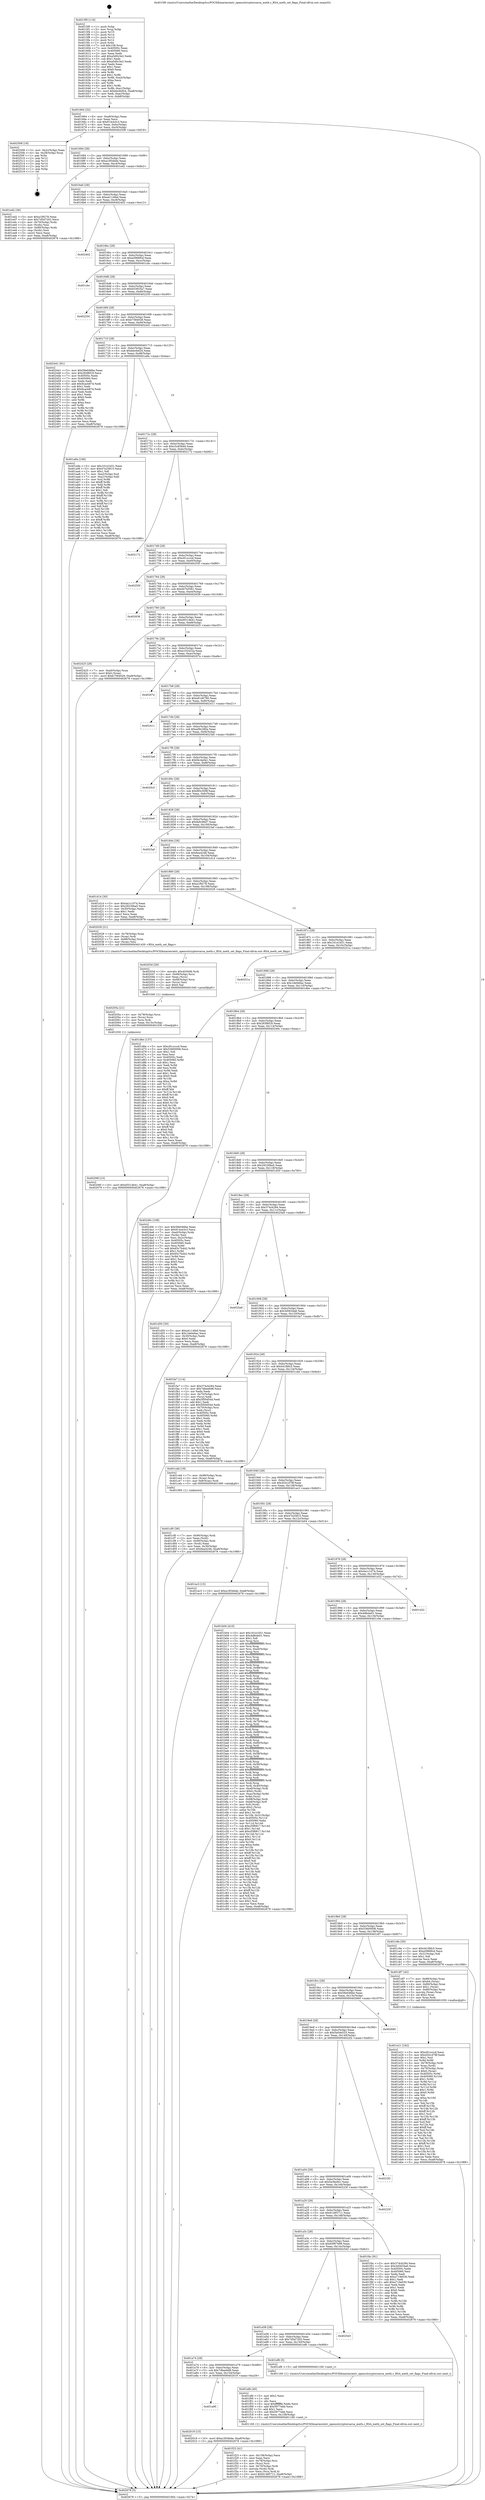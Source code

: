 digraph "0x4015f0" {
  label = "0x4015f0 (/mnt/c/Users/mathe/Desktop/tcc/POCII/binaries/extr_opensslcryptorsarsa_meth.c_RSA_meth_set_flags_Final-ollvm.out::main(0))"
  labelloc = "t"
  node[shape=record]

  Entry [label="",width=0.3,height=0.3,shape=circle,fillcolor=black,style=filled]
  "0x401664" [label="{
     0x401664 [32]\l
     | [instrs]\l
     &nbsp;&nbsp;0x401664 \<+6\>: mov -0xa8(%rbp),%eax\l
     &nbsp;&nbsp;0x40166a \<+2\>: mov %eax,%ecx\l
     &nbsp;&nbsp;0x40166c \<+6\>: sub $0x914cb3c3,%ecx\l
     &nbsp;&nbsp;0x401672 \<+6\>: mov %eax,-0xbc(%rbp)\l
     &nbsp;&nbsp;0x401678 \<+6\>: mov %ecx,-0xc0(%rbp)\l
     &nbsp;&nbsp;0x40167e \<+6\>: je 0000000000402508 \<main+0xf18\>\l
  }"]
  "0x402508" [label="{
     0x402508 [18]\l
     | [instrs]\l
     &nbsp;&nbsp;0x402508 \<+3\>: mov -0x2c(%rbp),%eax\l
     &nbsp;&nbsp;0x40250b \<+4\>: lea -0x28(%rbp),%rsp\l
     &nbsp;&nbsp;0x40250f \<+1\>: pop %rbx\l
     &nbsp;&nbsp;0x402510 \<+2\>: pop %r12\l
     &nbsp;&nbsp;0x402512 \<+2\>: pop %r13\l
     &nbsp;&nbsp;0x402514 \<+2\>: pop %r14\l
     &nbsp;&nbsp;0x402516 \<+2\>: pop %r15\l
     &nbsp;&nbsp;0x402518 \<+1\>: pop %rbp\l
     &nbsp;&nbsp;0x402519 \<+1\>: ret\l
  }"]
  "0x401684" [label="{
     0x401684 [28]\l
     | [instrs]\l
     &nbsp;&nbsp;0x401684 \<+5\>: jmp 0000000000401689 \<main+0x99\>\l
     &nbsp;&nbsp;0x401689 \<+6\>: mov -0xbc(%rbp),%eax\l
     &nbsp;&nbsp;0x40168f \<+5\>: sub $0xa1854bde,%eax\l
     &nbsp;&nbsp;0x401694 \<+6\>: mov %eax,-0xc4(%rbp)\l
     &nbsp;&nbsp;0x40169a \<+6\>: je 0000000000401ed2 \<main+0x8e2\>\l
  }"]
  Exit [label="",width=0.3,height=0.3,shape=circle,fillcolor=black,style=filled,peripheries=2]
  "0x401ed2" [label="{
     0x401ed2 [36]\l
     | [instrs]\l
     &nbsp;&nbsp;0x401ed2 \<+5\>: mov $0xa1f9278,%eax\l
     &nbsp;&nbsp;0x401ed7 \<+5\>: mov $0x7d5d7202,%ecx\l
     &nbsp;&nbsp;0x401edc \<+4\>: mov -0x70(%rbp),%rdx\l
     &nbsp;&nbsp;0x401ee0 \<+2\>: mov (%rdx),%esi\l
     &nbsp;&nbsp;0x401ee2 \<+4\>: mov -0x80(%rbp),%rdx\l
     &nbsp;&nbsp;0x401ee6 \<+2\>: cmp (%rdx),%esi\l
     &nbsp;&nbsp;0x401ee8 \<+3\>: cmovl %ecx,%eax\l
     &nbsp;&nbsp;0x401eeb \<+6\>: mov %eax,-0xa8(%rbp)\l
     &nbsp;&nbsp;0x401ef1 \<+5\>: jmp 0000000000402678 \<main+0x1088\>\l
  }"]
  "0x4016a0" [label="{
     0x4016a0 [28]\l
     | [instrs]\l
     &nbsp;&nbsp;0x4016a0 \<+5\>: jmp 00000000004016a5 \<main+0xb5\>\l
     &nbsp;&nbsp;0x4016a5 \<+6\>: mov -0xbc(%rbp),%eax\l
     &nbsp;&nbsp;0x4016ab \<+5\>: sub $0xa4114fed,%eax\l
     &nbsp;&nbsp;0x4016b0 \<+6\>: mov %eax,-0xc8(%rbp)\l
     &nbsp;&nbsp;0x4016b6 \<+6\>: je 0000000000402402 \<main+0xe12\>\l
  }"]
  "0x40206f" [label="{
     0x40206f [15]\l
     | [instrs]\l
     &nbsp;&nbsp;0x40206f \<+10\>: movl $0xd5514b41,-0xa8(%rbp)\l
     &nbsp;&nbsp;0x402079 \<+5\>: jmp 0000000000402678 \<main+0x1088\>\l
  }"]
  "0x402402" [label="{
     0x402402\l
  }", style=dashed]
  "0x4016bc" [label="{
     0x4016bc [28]\l
     | [instrs]\l
     &nbsp;&nbsp;0x4016bc \<+5\>: jmp 00000000004016c1 \<main+0xd1\>\l
     &nbsp;&nbsp;0x4016c1 \<+6\>: mov -0xbc(%rbp),%eax\l
     &nbsp;&nbsp;0x4016c7 \<+5\>: sub $0xa5966fcd,%eax\l
     &nbsp;&nbsp;0x4016cc \<+6\>: mov %eax,-0xcc(%rbp)\l
     &nbsp;&nbsp;0x4016d2 \<+6\>: je 0000000000401cbc \<main+0x6cc\>\l
  }"]
  "0x40205a" [label="{
     0x40205a [21]\l
     | [instrs]\l
     &nbsp;&nbsp;0x40205a \<+4\>: mov -0x78(%rbp),%rcx\l
     &nbsp;&nbsp;0x40205e \<+3\>: mov (%rcx),%rcx\l
     &nbsp;&nbsp;0x402061 \<+3\>: mov %rcx,%rdi\l
     &nbsp;&nbsp;0x402064 \<+6\>: mov %eax,-0x15c(%rbp)\l
     &nbsp;&nbsp;0x40206a \<+5\>: call 0000000000401030 \<free@plt\>\l
     | [calls]\l
     &nbsp;&nbsp;0x401030 \{1\} (unknown)\l
  }"]
  "0x401cbc" [label="{
     0x401cbc\l
  }", style=dashed]
  "0x4016d8" [label="{
     0x4016d8 [28]\l
     | [instrs]\l
     &nbsp;&nbsp;0x4016d8 \<+5\>: jmp 00000000004016dd \<main+0xed\>\l
     &nbsp;&nbsp;0x4016dd \<+6\>: mov -0xbc(%rbp),%eax\l
     &nbsp;&nbsp;0x4016e3 \<+5\>: sub $0xb53925a7,%eax\l
     &nbsp;&nbsp;0x4016e8 \<+6\>: mov %eax,-0xd0(%rbp)\l
     &nbsp;&nbsp;0x4016ee \<+6\>: je 0000000000402250 \<main+0xc60\>\l
  }"]
  "0x40203d" [label="{
     0x40203d [29]\l
     | [instrs]\l
     &nbsp;&nbsp;0x40203d \<+10\>: movabs $0x4030d6,%rdi\l
     &nbsp;&nbsp;0x402047 \<+4\>: mov -0x68(%rbp),%rcx\l
     &nbsp;&nbsp;0x40204b \<+2\>: mov %eax,(%rcx)\l
     &nbsp;&nbsp;0x40204d \<+4\>: mov -0x68(%rbp),%rcx\l
     &nbsp;&nbsp;0x402051 \<+2\>: mov (%rcx),%esi\l
     &nbsp;&nbsp;0x402053 \<+2\>: mov $0x0,%al\l
     &nbsp;&nbsp;0x402055 \<+5\>: call 0000000000401040 \<printf@plt\>\l
     | [calls]\l
     &nbsp;&nbsp;0x401040 \{1\} (unknown)\l
  }"]
  "0x402250" [label="{
     0x402250\l
  }", style=dashed]
  "0x4016f4" [label="{
     0x4016f4 [28]\l
     | [instrs]\l
     &nbsp;&nbsp;0x4016f4 \<+5\>: jmp 00000000004016f9 \<main+0x109\>\l
     &nbsp;&nbsp;0x4016f9 \<+6\>: mov -0xbc(%rbp),%eax\l
     &nbsp;&nbsp;0x4016ff \<+5\>: sub $0xb7584028,%eax\l
     &nbsp;&nbsp;0x401704 \<+6\>: mov %eax,-0xd4(%rbp)\l
     &nbsp;&nbsp;0x40170a \<+6\>: je 0000000000402441 \<main+0xe51\>\l
  }"]
  "0x401a90" [label="{
     0x401a90\l
  }", style=dashed]
  "0x402441" [label="{
     0x402441 [91]\l
     | [instrs]\l
     &nbsp;&nbsp;0x402441 \<+5\>: mov $0x58e046be,%eax\l
     &nbsp;&nbsp;0x402446 \<+5\>: mov $0x283f6f18,%ecx\l
     &nbsp;&nbsp;0x40244b \<+7\>: mov 0x40505c,%edx\l
     &nbsp;&nbsp;0x402452 \<+7\>: mov 0x405060,%esi\l
     &nbsp;&nbsp;0x402459 \<+2\>: mov %edx,%edi\l
     &nbsp;&nbsp;0x40245b \<+6\>: add $0x9cacb87d,%edi\l
     &nbsp;&nbsp;0x402461 \<+3\>: sub $0x1,%edi\l
     &nbsp;&nbsp;0x402464 \<+6\>: sub $0x9cacb87d,%edi\l
     &nbsp;&nbsp;0x40246a \<+3\>: imul %edi,%edx\l
     &nbsp;&nbsp;0x40246d \<+3\>: and $0x1,%edx\l
     &nbsp;&nbsp;0x402470 \<+3\>: cmp $0x0,%edx\l
     &nbsp;&nbsp;0x402473 \<+4\>: sete %r8b\l
     &nbsp;&nbsp;0x402477 \<+3\>: cmp $0xa,%esi\l
     &nbsp;&nbsp;0x40247a \<+4\>: setl %r9b\l
     &nbsp;&nbsp;0x40247e \<+3\>: mov %r8b,%r10b\l
     &nbsp;&nbsp;0x402481 \<+3\>: and %r9b,%r10b\l
     &nbsp;&nbsp;0x402484 \<+3\>: xor %r9b,%r8b\l
     &nbsp;&nbsp;0x402487 \<+3\>: or %r8b,%r10b\l
     &nbsp;&nbsp;0x40248a \<+4\>: test $0x1,%r10b\l
     &nbsp;&nbsp;0x40248e \<+3\>: cmovne %ecx,%eax\l
     &nbsp;&nbsp;0x402491 \<+6\>: mov %eax,-0xa8(%rbp)\l
     &nbsp;&nbsp;0x402497 \<+5\>: jmp 0000000000402678 \<main+0x1088\>\l
  }"]
  "0x401710" [label="{
     0x401710 [28]\l
     | [instrs]\l
     &nbsp;&nbsp;0x401710 \<+5\>: jmp 0000000000401715 \<main+0x125\>\l
     &nbsp;&nbsp;0x401715 \<+6\>: mov -0xbc(%rbp),%eax\l
     &nbsp;&nbsp;0x40171b \<+5\>: sub $0xbbc6ef24,%eax\l
     &nbsp;&nbsp;0x401720 \<+6\>: mov %eax,-0xd8(%rbp)\l
     &nbsp;&nbsp;0x401726 \<+6\>: je 0000000000401a9a \<main+0x4aa\>\l
  }"]
  "0x402019" [label="{
     0x402019 [15]\l
     | [instrs]\l
     &nbsp;&nbsp;0x402019 \<+10\>: movl $0xa1854bde,-0xa8(%rbp)\l
     &nbsp;&nbsp;0x402023 \<+5\>: jmp 0000000000402678 \<main+0x1088\>\l
  }"]
  "0x401a9a" [label="{
     0x401a9a [106]\l
     | [instrs]\l
     &nbsp;&nbsp;0x401a9a \<+5\>: mov $0x161e1b51,%eax\l
     &nbsp;&nbsp;0x401a9f \<+5\>: mov $0x47e25815,%ecx\l
     &nbsp;&nbsp;0x401aa4 \<+2\>: mov $0x1,%dl\l
     &nbsp;&nbsp;0x401aa6 \<+7\>: mov -0xa2(%rbp),%sil\l
     &nbsp;&nbsp;0x401aad \<+7\>: mov -0xa1(%rbp),%dil\l
     &nbsp;&nbsp;0x401ab4 \<+3\>: mov %sil,%r8b\l
     &nbsp;&nbsp;0x401ab7 \<+4\>: xor $0xff,%r8b\l
     &nbsp;&nbsp;0x401abb \<+3\>: mov %dil,%r9b\l
     &nbsp;&nbsp;0x401abe \<+4\>: xor $0xff,%r9b\l
     &nbsp;&nbsp;0x401ac2 \<+3\>: xor $0x1,%dl\l
     &nbsp;&nbsp;0x401ac5 \<+3\>: mov %r8b,%r10b\l
     &nbsp;&nbsp;0x401ac8 \<+4\>: and $0xff,%r10b\l
     &nbsp;&nbsp;0x401acc \<+3\>: and %dl,%sil\l
     &nbsp;&nbsp;0x401acf \<+3\>: mov %r9b,%r11b\l
     &nbsp;&nbsp;0x401ad2 \<+4\>: and $0xff,%r11b\l
     &nbsp;&nbsp;0x401ad6 \<+3\>: and %dl,%dil\l
     &nbsp;&nbsp;0x401ad9 \<+3\>: or %sil,%r10b\l
     &nbsp;&nbsp;0x401adc \<+3\>: or %dil,%r11b\l
     &nbsp;&nbsp;0x401adf \<+3\>: xor %r11b,%r10b\l
     &nbsp;&nbsp;0x401ae2 \<+3\>: or %r9b,%r8b\l
     &nbsp;&nbsp;0x401ae5 \<+4\>: xor $0xff,%r8b\l
     &nbsp;&nbsp;0x401ae9 \<+3\>: or $0x1,%dl\l
     &nbsp;&nbsp;0x401aec \<+3\>: and %dl,%r8b\l
     &nbsp;&nbsp;0x401aef \<+3\>: or %r8b,%r10b\l
     &nbsp;&nbsp;0x401af2 \<+4\>: test $0x1,%r10b\l
     &nbsp;&nbsp;0x401af6 \<+3\>: cmovne %ecx,%eax\l
     &nbsp;&nbsp;0x401af9 \<+6\>: mov %eax,-0xa8(%rbp)\l
     &nbsp;&nbsp;0x401aff \<+5\>: jmp 0000000000402678 \<main+0x1088\>\l
  }"]
  "0x40172c" [label="{
     0x40172c [28]\l
     | [instrs]\l
     &nbsp;&nbsp;0x40172c \<+5\>: jmp 0000000000401731 \<main+0x141\>\l
     &nbsp;&nbsp;0x401731 \<+6\>: mov -0xbc(%rbp),%eax\l
     &nbsp;&nbsp;0x401737 \<+5\>: sub $0xc5c856d4,%eax\l
     &nbsp;&nbsp;0x40173c \<+6\>: mov %eax,-0xdc(%rbp)\l
     &nbsp;&nbsp;0x401742 \<+6\>: je 0000000000402172 \<main+0xb82\>\l
  }"]
  "0x402678" [label="{
     0x402678 [5]\l
     | [instrs]\l
     &nbsp;&nbsp;0x402678 \<+5\>: jmp 0000000000401664 \<main+0x74\>\l
  }"]
  "0x4015f0" [label="{
     0x4015f0 [116]\l
     | [instrs]\l
     &nbsp;&nbsp;0x4015f0 \<+1\>: push %rbp\l
     &nbsp;&nbsp;0x4015f1 \<+3\>: mov %rsp,%rbp\l
     &nbsp;&nbsp;0x4015f4 \<+2\>: push %r15\l
     &nbsp;&nbsp;0x4015f6 \<+2\>: push %r14\l
     &nbsp;&nbsp;0x4015f8 \<+2\>: push %r13\l
     &nbsp;&nbsp;0x4015fa \<+2\>: push %r12\l
     &nbsp;&nbsp;0x4015fc \<+1\>: push %rbx\l
     &nbsp;&nbsp;0x4015fd \<+7\>: sub $0x158,%rsp\l
     &nbsp;&nbsp;0x401604 \<+7\>: mov 0x40505c,%eax\l
     &nbsp;&nbsp;0x40160b \<+7\>: mov 0x405060,%ecx\l
     &nbsp;&nbsp;0x401612 \<+2\>: mov %eax,%edx\l
     &nbsp;&nbsp;0x401614 \<+6\>: add $0xa5d0c3e2,%edx\l
     &nbsp;&nbsp;0x40161a \<+3\>: sub $0x1,%edx\l
     &nbsp;&nbsp;0x40161d \<+6\>: sub $0xa5d0c3e2,%edx\l
     &nbsp;&nbsp;0x401623 \<+3\>: imul %edx,%eax\l
     &nbsp;&nbsp;0x401626 \<+3\>: and $0x1,%eax\l
     &nbsp;&nbsp;0x401629 \<+3\>: cmp $0x0,%eax\l
     &nbsp;&nbsp;0x40162c \<+4\>: sete %r8b\l
     &nbsp;&nbsp;0x401630 \<+4\>: and $0x1,%r8b\l
     &nbsp;&nbsp;0x401634 \<+7\>: mov %r8b,-0xa2(%rbp)\l
     &nbsp;&nbsp;0x40163b \<+3\>: cmp $0xa,%ecx\l
     &nbsp;&nbsp;0x40163e \<+4\>: setl %r8b\l
     &nbsp;&nbsp;0x401642 \<+4\>: and $0x1,%r8b\l
     &nbsp;&nbsp;0x401646 \<+7\>: mov %r8b,-0xa1(%rbp)\l
     &nbsp;&nbsp;0x40164d \<+10\>: movl $0xbbc6ef24,-0xa8(%rbp)\l
     &nbsp;&nbsp;0x401657 \<+6\>: mov %edi,-0xac(%rbp)\l
     &nbsp;&nbsp;0x40165d \<+7\>: mov %rsi,-0xb8(%rbp)\l
  }"]
  "0x401f23" [label="{
     0x401f23 [41]\l
     | [instrs]\l
     &nbsp;&nbsp;0x401f23 \<+6\>: mov -0x158(%rbp),%ecx\l
     &nbsp;&nbsp;0x401f29 \<+3\>: imul %eax,%ecx\l
     &nbsp;&nbsp;0x401f2c \<+4\>: mov -0x78(%rbp),%rsi\l
     &nbsp;&nbsp;0x401f30 \<+3\>: mov (%rsi),%rsi\l
     &nbsp;&nbsp;0x401f33 \<+4\>: mov -0x70(%rbp),%rdi\l
     &nbsp;&nbsp;0x401f37 \<+3\>: movslq (%rdi),%rdi\l
     &nbsp;&nbsp;0x401f3a \<+3\>: mov %ecx,(%rsi,%rdi,4)\l
     &nbsp;&nbsp;0x401f3d \<+10\>: movl $0x61485711,-0xa8(%rbp)\l
     &nbsp;&nbsp;0x401f47 \<+5\>: jmp 0000000000402678 \<main+0x1088\>\l
  }"]
  "0x402172" [label="{
     0x402172\l
  }", style=dashed]
  "0x401748" [label="{
     0x401748 [28]\l
     | [instrs]\l
     &nbsp;&nbsp;0x401748 \<+5\>: jmp 000000000040174d \<main+0x15d\>\l
     &nbsp;&nbsp;0x40174d \<+6\>: mov -0xbc(%rbp),%eax\l
     &nbsp;&nbsp;0x401753 \<+5\>: sub $0xc81ccccd,%eax\l
     &nbsp;&nbsp;0x401758 \<+6\>: mov %eax,-0xe0(%rbp)\l
     &nbsp;&nbsp;0x40175e \<+6\>: je 000000000040255f \<main+0xf6f\>\l
  }"]
  "0x401efb" [label="{
     0x401efb [40]\l
     | [instrs]\l
     &nbsp;&nbsp;0x401efb \<+5\>: mov $0x2,%ecx\l
     &nbsp;&nbsp;0x401f00 \<+1\>: cltd\l
     &nbsp;&nbsp;0x401f01 \<+2\>: idiv %ecx\l
     &nbsp;&nbsp;0x401f03 \<+6\>: imul $0xfffffffe,%edx,%ecx\l
     &nbsp;&nbsp;0x401f09 \<+6\>: add $0x5977ebb,%ecx\l
     &nbsp;&nbsp;0x401f0f \<+3\>: add $0x1,%ecx\l
     &nbsp;&nbsp;0x401f12 \<+6\>: sub $0x5977ebb,%ecx\l
     &nbsp;&nbsp;0x401f18 \<+6\>: mov %ecx,-0x158(%rbp)\l
     &nbsp;&nbsp;0x401f1e \<+5\>: call 0000000000401160 \<next_i\>\l
     | [calls]\l
     &nbsp;&nbsp;0x401160 \{1\} (/mnt/c/Users/mathe/Desktop/tcc/POCII/binaries/extr_opensslcryptorsarsa_meth.c_RSA_meth_set_flags_Final-ollvm.out::next_i)\l
  }"]
  "0x40255f" [label="{
     0x40255f\l
  }", style=dashed]
  "0x401764" [label="{
     0x401764 [28]\l
     | [instrs]\l
     &nbsp;&nbsp;0x401764 \<+5\>: jmp 0000000000401769 \<main+0x179\>\l
     &nbsp;&nbsp;0x401769 \<+6\>: mov -0xbc(%rbp),%eax\l
     &nbsp;&nbsp;0x40176f \<+5\>: sub $0xd47b5561,%eax\l
     &nbsp;&nbsp;0x401774 \<+6\>: mov %eax,-0xe4(%rbp)\l
     &nbsp;&nbsp;0x40177a \<+6\>: je 0000000000402636 \<main+0x1046\>\l
  }"]
  "0x401a74" [label="{
     0x401a74 [28]\l
     | [instrs]\l
     &nbsp;&nbsp;0x401a74 \<+5\>: jmp 0000000000401a79 \<main+0x489\>\l
     &nbsp;&nbsp;0x401a79 \<+6\>: mov -0xbc(%rbp),%eax\l
     &nbsp;&nbsp;0x401a7f \<+5\>: sub $0x7dbee6d8,%eax\l
     &nbsp;&nbsp;0x401a84 \<+6\>: mov %eax,-0x154(%rbp)\l
     &nbsp;&nbsp;0x401a8a \<+6\>: je 0000000000402019 \<main+0xa29\>\l
  }"]
  "0x402636" [label="{
     0x402636\l
  }", style=dashed]
  "0x401780" [label="{
     0x401780 [28]\l
     | [instrs]\l
     &nbsp;&nbsp;0x401780 \<+5\>: jmp 0000000000401785 \<main+0x195\>\l
     &nbsp;&nbsp;0x401785 \<+6\>: mov -0xbc(%rbp),%eax\l
     &nbsp;&nbsp;0x40178b \<+5\>: sub $0xd5514b41,%eax\l
     &nbsp;&nbsp;0x401790 \<+6\>: mov %eax,-0xe8(%rbp)\l
     &nbsp;&nbsp;0x401796 \<+6\>: je 0000000000402425 \<main+0xe35\>\l
  }"]
  "0x401ef6" [label="{
     0x401ef6 [5]\l
     | [instrs]\l
     &nbsp;&nbsp;0x401ef6 \<+5\>: call 0000000000401160 \<next_i\>\l
     | [calls]\l
     &nbsp;&nbsp;0x401160 \{1\} (/mnt/c/Users/mathe/Desktop/tcc/POCII/binaries/extr_opensslcryptorsarsa_meth.c_RSA_meth_set_flags_Final-ollvm.out::next_i)\l
  }"]
  "0x402425" [label="{
     0x402425 [28]\l
     | [instrs]\l
     &nbsp;&nbsp;0x402425 \<+7\>: mov -0xa0(%rbp),%rax\l
     &nbsp;&nbsp;0x40242c \<+6\>: movl $0x0,(%rax)\l
     &nbsp;&nbsp;0x402432 \<+10\>: movl $0xb7584028,-0xa8(%rbp)\l
     &nbsp;&nbsp;0x40243c \<+5\>: jmp 0000000000402678 \<main+0x1088\>\l
  }"]
  "0x40179c" [label="{
     0x40179c [28]\l
     | [instrs]\l
     &nbsp;&nbsp;0x40179c \<+5\>: jmp 00000000004017a1 \<main+0x1b1\>\l
     &nbsp;&nbsp;0x4017a1 \<+6\>: mov -0xbc(%rbp),%eax\l
     &nbsp;&nbsp;0x4017a7 \<+5\>: sub $0xe102422a,%eax\l
     &nbsp;&nbsp;0x4017ac \<+6\>: mov %eax,-0xec(%rbp)\l
     &nbsp;&nbsp;0x4017b2 \<+6\>: je 000000000040207e \<main+0xa8e\>\l
  }"]
  "0x401a58" [label="{
     0x401a58 [28]\l
     | [instrs]\l
     &nbsp;&nbsp;0x401a58 \<+5\>: jmp 0000000000401a5d \<main+0x46d\>\l
     &nbsp;&nbsp;0x401a5d \<+6\>: mov -0xbc(%rbp),%eax\l
     &nbsp;&nbsp;0x401a63 \<+5\>: sub $0x7d5d7202,%eax\l
     &nbsp;&nbsp;0x401a68 \<+6\>: mov %eax,-0x150(%rbp)\l
     &nbsp;&nbsp;0x401a6e \<+6\>: je 0000000000401ef6 \<main+0x906\>\l
  }"]
  "0x40207e" [label="{
     0x40207e\l
  }", style=dashed]
  "0x4017b8" [label="{
     0x4017b8 [28]\l
     | [instrs]\l
     &nbsp;&nbsp;0x4017b8 \<+5\>: jmp 00000000004017bd \<main+0x1cd\>\l
     &nbsp;&nbsp;0x4017bd \<+6\>: mov -0xbc(%rbp),%eax\l
     &nbsp;&nbsp;0x4017c3 \<+5\>: sub $0xe61d0780,%eax\l
     &nbsp;&nbsp;0x4017c8 \<+6\>: mov %eax,-0xf0(%rbp)\l
     &nbsp;&nbsp;0x4017ce \<+6\>: je 0000000000402411 \<main+0xe21\>\l
  }"]
  "0x4025d3" [label="{
     0x4025d3\l
  }", style=dashed]
  "0x402411" [label="{
     0x402411\l
  }", style=dashed]
  "0x4017d4" [label="{
     0x4017d4 [28]\l
     | [instrs]\l
     &nbsp;&nbsp;0x4017d4 \<+5\>: jmp 00000000004017d9 \<main+0x1e9\>\l
     &nbsp;&nbsp;0x4017d9 \<+6\>: mov -0xbc(%rbp),%eax\l
     &nbsp;&nbsp;0x4017df \<+5\>: sub $0xed9c280a,%eax\l
     &nbsp;&nbsp;0x4017e4 \<+6\>: mov %eax,-0xf4(%rbp)\l
     &nbsp;&nbsp;0x4017ea \<+6\>: je 00000000004023a0 \<main+0xdb0\>\l
  }"]
  "0x401a3c" [label="{
     0x401a3c [28]\l
     | [instrs]\l
     &nbsp;&nbsp;0x401a3c \<+5\>: jmp 0000000000401a41 \<main+0x451\>\l
     &nbsp;&nbsp;0x401a41 \<+6\>: mov -0xbc(%rbp),%eax\l
     &nbsp;&nbsp;0x401a47 \<+5\>: sub $0x65f97b98,%eax\l
     &nbsp;&nbsp;0x401a4c \<+6\>: mov %eax,-0x14c(%rbp)\l
     &nbsp;&nbsp;0x401a52 \<+6\>: je 00000000004025d3 \<main+0xfe3\>\l
  }"]
  "0x4023a0" [label="{
     0x4023a0\l
  }", style=dashed]
  "0x4017f0" [label="{
     0x4017f0 [28]\l
     | [instrs]\l
     &nbsp;&nbsp;0x4017f0 \<+5\>: jmp 00000000004017f5 \<main+0x205\>\l
     &nbsp;&nbsp;0x4017f5 \<+6\>: mov -0xbc(%rbp),%eax\l
     &nbsp;&nbsp;0x4017fb \<+5\>: sub $0xf4c4a0e1,%eax\l
     &nbsp;&nbsp;0x401800 \<+6\>: mov %eax,-0xf8(%rbp)\l
     &nbsp;&nbsp;0x401806 \<+6\>: je 00000000004020c5 \<main+0xad5\>\l
  }"]
  "0x401f4c" [label="{
     0x401f4c [91]\l
     | [instrs]\l
     &nbsp;&nbsp;0x401f4c \<+5\>: mov $0x374cb284,%eax\l
     &nbsp;&nbsp;0x401f51 \<+5\>: mov $0x3d5634a6,%ecx\l
     &nbsp;&nbsp;0x401f56 \<+7\>: mov 0x40505c,%edx\l
     &nbsp;&nbsp;0x401f5d \<+7\>: mov 0x405060,%esi\l
     &nbsp;&nbsp;0x401f64 \<+2\>: mov %edx,%edi\l
     &nbsp;&nbsp;0x401f66 \<+6\>: sub $0xa719e030,%edi\l
     &nbsp;&nbsp;0x401f6c \<+3\>: sub $0x1,%edi\l
     &nbsp;&nbsp;0x401f6f \<+6\>: add $0xa719e030,%edi\l
     &nbsp;&nbsp;0x401f75 \<+3\>: imul %edi,%edx\l
     &nbsp;&nbsp;0x401f78 \<+3\>: and $0x1,%edx\l
     &nbsp;&nbsp;0x401f7b \<+3\>: cmp $0x0,%edx\l
     &nbsp;&nbsp;0x401f7e \<+4\>: sete %r8b\l
     &nbsp;&nbsp;0x401f82 \<+3\>: cmp $0xa,%esi\l
     &nbsp;&nbsp;0x401f85 \<+4\>: setl %r9b\l
     &nbsp;&nbsp;0x401f89 \<+3\>: mov %r8b,%r10b\l
     &nbsp;&nbsp;0x401f8c \<+3\>: and %r9b,%r10b\l
     &nbsp;&nbsp;0x401f8f \<+3\>: xor %r9b,%r8b\l
     &nbsp;&nbsp;0x401f92 \<+3\>: or %r8b,%r10b\l
     &nbsp;&nbsp;0x401f95 \<+4\>: test $0x1,%r10b\l
     &nbsp;&nbsp;0x401f99 \<+3\>: cmovne %ecx,%eax\l
     &nbsp;&nbsp;0x401f9c \<+6\>: mov %eax,-0xa8(%rbp)\l
     &nbsp;&nbsp;0x401fa2 \<+5\>: jmp 0000000000402678 \<main+0x1088\>\l
  }"]
  "0x4020c5" [label="{
     0x4020c5\l
  }", style=dashed]
  "0x40180c" [label="{
     0x40180c [28]\l
     | [instrs]\l
     &nbsp;&nbsp;0x40180c \<+5\>: jmp 0000000000401811 \<main+0x221\>\l
     &nbsp;&nbsp;0x401811 \<+6\>: mov -0xbc(%rbp),%eax\l
     &nbsp;&nbsp;0x401817 \<+5\>: sub $0xf85c509f,%eax\l
     &nbsp;&nbsp;0x40181c \<+6\>: mov %eax,-0xfc(%rbp)\l
     &nbsp;&nbsp;0x401822 \<+6\>: je 00000000004020e9 \<main+0xaf9\>\l
  }"]
  "0x401a20" [label="{
     0x401a20 [28]\l
     | [instrs]\l
     &nbsp;&nbsp;0x401a20 \<+5\>: jmp 0000000000401a25 \<main+0x435\>\l
     &nbsp;&nbsp;0x401a25 \<+6\>: mov -0xbc(%rbp),%eax\l
     &nbsp;&nbsp;0x401a2b \<+5\>: sub $0x61485711,%eax\l
     &nbsp;&nbsp;0x401a30 \<+6\>: mov %eax,-0x148(%rbp)\l
     &nbsp;&nbsp;0x401a36 \<+6\>: je 0000000000401f4c \<main+0x95c\>\l
  }"]
  "0x4020e9" [label="{
     0x4020e9\l
  }", style=dashed]
  "0x401828" [label="{
     0x401828 [28]\l
     | [instrs]\l
     &nbsp;&nbsp;0x401828 \<+5\>: jmp 000000000040182d \<main+0x23d\>\l
     &nbsp;&nbsp;0x40182d \<+6\>: mov -0xbc(%rbp),%eax\l
     &nbsp;&nbsp;0x401833 \<+5\>: sub $0xfa9c96d7,%eax\l
     &nbsp;&nbsp;0x401838 \<+6\>: mov %eax,-0x100(%rbp)\l
     &nbsp;&nbsp;0x40183e \<+6\>: je 00000000004023af \<main+0xdbf\>\l
  }"]
  "0x40225f" [label="{
     0x40225f\l
  }", style=dashed]
  "0x4023af" [label="{
     0x4023af\l
  }", style=dashed]
  "0x401844" [label="{
     0x401844 [28]\l
     | [instrs]\l
     &nbsp;&nbsp;0x401844 \<+5\>: jmp 0000000000401849 \<main+0x259\>\l
     &nbsp;&nbsp;0x401849 \<+6\>: mov -0xbc(%rbp),%eax\l
     &nbsp;&nbsp;0x40184f \<+5\>: sub $0x6ea4246,%eax\l
     &nbsp;&nbsp;0x401854 \<+6\>: mov %eax,-0x104(%rbp)\l
     &nbsp;&nbsp;0x40185a \<+6\>: je 0000000000401d14 \<main+0x724\>\l
  }"]
  "0x401a04" [label="{
     0x401a04 [28]\l
     | [instrs]\l
     &nbsp;&nbsp;0x401a04 \<+5\>: jmp 0000000000401a09 \<main+0x419\>\l
     &nbsp;&nbsp;0x401a09 \<+6\>: mov -0xbc(%rbp),%eax\l
     &nbsp;&nbsp;0x401a0f \<+5\>: sub $0x5a3be9cc,%eax\l
     &nbsp;&nbsp;0x401a14 \<+6\>: mov %eax,-0x144(%rbp)\l
     &nbsp;&nbsp;0x401a1a \<+6\>: je 000000000040225f \<main+0xc6f\>\l
  }"]
  "0x401d14" [label="{
     0x401d14 [30]\l
     | [instrs]\l
     &nbsp;&nbsp;0x401d14 \<+5\>: mov $0x4a1c1074,%eax\l
     &nbsp;&nbsp;0x401d19 \<+5\>: mov $0x29230ba5,%ecx\l
     &nbsp;&nbsp;0x401d1e \<+3\>: mov -0x30(%rbp),%edx\l
     &nbsp;&nbsp;0x401d21 \<+3\>: cmp $0x1,%edx\l
     &nbsp;&nbsp;0x401d24 \<+3\>: cmovl %ecx,%eax\l
     &nbsp;&nbsp;0x401d27 \<+6\>: mov %eax,-0xa8(%rbp)\l
     &nbsp;&nbsp;0x401d2d \<+5\>: jmp 0000000000402678 \<main+0x1088\>\l
  }"]
  "0x401860" [label="{
     0x401860 [28]\l
     | [instrs]\l
     &nbsp;&nbsp;0x401860 \<+5\>: jmp 0000000000401865 \<main+0x275\>\l
     &nbsp;&nbsp;0x401865 \<+6\>: mov -0xbc(%rbp),%eax\l
     &nbsp;&nbsp;0x40186b \<+5\>: sub $0xa1f9278,%eax\l
     &nbsp;&nbsp;0x401870 \<+6\>: mov %eax,-0x108(%rbp)\l
     &nbsp;&nbsp;0x401876 \<+6\>: je 0000000000402028 \<main+0xa38\>\l
  }"]
  "0x4022f2" [label="{
     0x4022f2\l
  }", style=dashed]
  "0x402028" [label="{
     0x402028 [21]\l
     | [instrs]\l
     &nbsp;&nbsp;0x402028 \<+4\>: mov -0x78(%rbp),%rax\l
     &nbsp;&nbsp;0x40202c \<+3\>: mov (%rax),%rdi\l
     &nbsp;&nbsp;0x40202f \<+7\>: mov -0x88(%rbp),%rax\l
     &nbsp;&nbsp;0x402036 \<+2\>: mov (%rax),%esi\l
     &nbsp;&nbsp;0x402038 \<+5\>: call 0000000000401430 \<RSA_meth_set_flags\>\l
     | [calls]\l
     &nbsp;&nbsp;0x401430 \{1\} (/mnt/c/Users/mathe/Desktop/tcc/POCII/binaries/extr_opensslcryptorsarsa_meth.c_RSA_meth_set_flags_Final-ollvm.out::RSA_meth_set_flags)\l
  }"]
  "0x40187c" [label="{
     0x40187c [28]\l
     | [instrs]\l
     &nbsp;&nbsp;0x40187c \<+5\>: jmp 0000000000401881 \<main+0x291\>\l
     &nbsp;&nbsp;0x401881 \<+6\>: mov -0xbc(%rbp),%eax\l
     &nbsp;&nbsp;0x401887 \<+5\>: sub $0x161e1b51,%eax\l
     &nbsp;&nbsp;0x40188c \<+6\>: mov %eax,-0x10c(%rbp)\l
     &nbsp;&nbsp;0x401892 \<+6\>: je 000000000040251a \<main+0xf2a\>\l
  }"]
  "0x4019e8" [label="{
     0x4019e8 [28]\l
     | [instrs]\l
     &nbsp;&nbsp;0x4019e8 \<+5\>: jmp 00000000004019ed \<main+0x3fd\>\l
     &nbsp;&nbsp;0x4019ed \<+6\>: mov -0xbc(%rbp),%eax\l
     &nbsp;&nbsp;0x4019f3 \<+5\>: sub $0x5a04e533,%eax\l
     &nbsp;&nbsp;0x4019f8 \<+6\>: mov %eax,-0x140(%rbp)\l
     &nbsp;&nbsp;0x4019fe \<+6\>: je 00000000004022f2 \<main+0xd02\>\l
  }"]
  "0x40251a" [label="{
     0x40251a\l
  }", style=dashed]
  "0x401898" [label="{
     0x401898 [28]\l
     | [instrs]\l
     &nbsp;&nbsp;0x401898 \<+5\>: jmp 000000000040189d \<main+0x2ad\>\l
     &nbsp;&nbsp;0x40189d \<+6\>: mov -0xbc(%rbp),%eax\l
     &nbsp;&nbsp;0x4018a3 \<+5\>: sub $0x1de0e6ac,%eax\l
     &nbsp;&nbsp;0x4018a8 \<+6\>: mov %eax,-0x110(%rbp)\l
     &nbsp;&nbsp;0x4018ae \<+6\>: je 0000000000401d6e \<main+0x77e\>\l
  }"]
  "0x402660" [label="{
     0x402660\l
  }", style=dashed]
  "0x401d6e" [label="{
     0x401d6e [137]\l
     | [instrs]\l
     &nbsp;&nbsp;0x401d6e \<+5\>: mov $0xc81ccccd,%eax\l
     &nbsp;&nbsp;0x401d73 \<+5\>: mov $0x53600006,%ecx\l
     &nbsp;&nbsp;0x401d78 \<+2\>: mov $0x1,%dl\l
     &nbsp;&nbsp;0x401d7a \<+2\>: xor %esi,%esi\l
     &nbsp;&nbsp;0x401d7c \<+7\>: mov 0x40505c,%edi\l
     &nbsp;&nbsp;0x401d83 \<+8\>: mov 0x405060,%r8d\l
     &nbsp;&nbsp;0x401d8b \<+3\>: sub $0x1,%esi\l
     &nbsp;&nbsp;0x401d8e \<+3\>: mov %edi,%r9d\l
     &nbsp;&nbsp;0x401d91 \<+3\>: add %esi,%r9d\l
     &nbsp;&nbsp;0x401d94 \<+4\>: imul %r9d,%edi\l
     &nbsp;&nbsp;0x401d98 \<+3\>: and $0x1,%edi\l
     &nbsp;&nbsp;0x401d9b \<+3\>: cmp $0x0,%edi\l
     &nbsp;&nbsp;0x401d9e \<+4\>: sete %r10b\l
     &nbsp;&nbsp;0x401da2 \<+4\>: cmp $0xa,%r8d\l
     &nbsp;&nbsp;0x401da6 \<+4\>: setl %r11b\l
     &nbsp;&nbsp;0x401daa \<+3\>: mov %r10b,%bl\l
     &nbsp;&nbsp;0x401dad \<+3\>: xor $0xff,%bl\l
     &nbsp;&nbsp;0x401db0 \<+3\>: mov %r11b,%r14b\l
     &nbsp;&nbsp;0x401db3 \<+4\>: xor $0xff,%r14b\l
     &nbsp;&nbsp;0x401db7 \<+3\>: xor $0x0,%dl\l
     &nbsp;&nbsp;0x401dba \<+3\>: mov %bl,%r15b\l
     &nbsp;&nbsp;0x401dbd \<+4\>: and $0x0,%r15b\l
     &nbsp;&nbsp;0x401dc1 \<+3\>: and %dl,%r10b\l
     &nbsp;&nbsp;0x401dc4 \<+3\>: mov %r14b,%r12b\l
     &nbsp;&nbsp;0x401dc7 \<+4\>: and $0x0,%r12b\l
     &nbsp;&nbsp;0x401dcb \<+3\>: and %dl,%r11b\l
     &nbsp;&nbsp;0x401dce \<+3\>: or %r10b,%r15b\l
     &nbsp;&nbsp;0x401dd1 \<+3\>: or %r11b,%r12b\l
     &nbsp;&nbsp;0x401dd4 \<+3\>: xor %r12b,%r15b\l
     &nbsp;&nbsp;0x401dd7 \<+3\>: or %r14b,%bl\l
     &nbsp;&nbsp;0x401dda \<+3\>: xor $0xff,%bl\l
     &nbsp;&nbsp;0x401ddd \<+3\>: or $0x0,%dl\l
     &nbsp;&nbsp;0x401de0 \<+2\>: and %dl,%bl\l
     &nbsp;&nbsp;0x401de2 \<+3\>: or %bl,%r15b\l
     &nbsp;&nbsp;0x401de5 \<+4\>: test $0x1,%r15b\l
     &nbsp;&nbsp;0x401de9 \<+3\>: cmovne %ecx,%eax\l
     &nbsp;&nbsp;0x401dec \<+6\>: mov %eax,-0xa8(%rbp)\l
     &nbsp;&nbsp;0x401df2 \<+5\>: jmp 0000000000402678 \<main+0x1088\>\l
  }"]
  "0x4018b4" [label="{
     0x4018b4 [28]\l
     | [instrs]\l
     &nbsp;&nbsp;0x4018b4 \<+5\>: jmp 00000000004018b9 \<main+0x2c9\>\l
     &nbsp;&nbsp;0x4018b9 \<+6\>: mov -0xbc(%rbp),%eax\l
     &nbsp;&nbsp;0x4018bf \<+5\>: sub $0x283f6f18,%eax\l
     &nbsp;&nbsp;0x4018c4 \<+6\>: mov %eax,-0x114(%rbp)\l
     &nbsp;&nbsp;0x4018ca \<+6\>: je 000000000040249c \<main+0xeac\>\l
  }"]
  "0x401e21" [label="{
     0x401e21 [162]\l
     | [instrs]\l
     &nbsp;&nbsp;0x401e21 \<+5\>: mov $0xc81ccccd,%ecx\l
     &nbsp;&nbsp;0x401e26 \<+5\>: mov $0x4541d79f,%edx\l
     &nbsp;&nbsp;0x401e2b \<+3\>: mov $0x1,%sil\l
     &nbsp;&nbsp;0x401e2e \<+3\>: xor %r8d,%r8d\l
     &nbsp;&nbsp;0x401e31 \<+4\>: mov -0x78(%rbp),%rdi\l
     &nbsp;&nbsp;0x401e35 \<+3\>: mov %rax,(%rdi)\l
     &nbsp;&nbsp;0x401e38 \<+4\>: mov -0x70(%rbp),%rax\l
     &nbsp;&nbsp;0x401e3c \<+6\>: movl $0x0,(%rax)\l
     &nbsp;&nbsp;0x401e42 \<+8\>: mov 0x40505c,%r9d\l
     &nbsp;&nbsp;0x401e4a \<+8\>: mov 0x405060,%r10d\l
     &nbsp;&nbsp;0x401e52 \<+4\>: sub $0x1,%r8d\l
     &nbsp;&nbsp;0x401e56 \<+3\>: mov %r9d,%r11d\l
     &nbsp;&nbsp;0x401e59 \<+3\>: add %r8d,%r11d\l
     &nbsp;&nbsp;0x401e5c \<+4\>: imul %r11d,%r9d\l
     &nbsp;&nbsp;0x401e60 \<+4\>: and $0x1,%r9d\l
     &nbsp;&nbsp;0x401e64 \<+4\>: cmp $0x0,%r9d\l
     &nbsp;&nbsp;0x401e68 \<+3\>: sete %bl\l
     &nbsp;&nbsp;0x401e6b \<+4\>: cmp $0xa,%r10d\l
     &nbsp;&nbsp;0x401e6f \<+4\>: setl %r14b\l
     &nbsp;&nbsp;0x401e73 \<+3\>: mov %bl,%r15b\l
     &nbsp;&nbsp;0x401e76 \<+4\>: xor $0xff,%r15b\l
     &nbsp;&nbsp;0x401e7a \<+3\>: mov %r14b,%r12b\l
     &nbsp;&nbsp;0x401e7d \<+4\>: xor $0xff,%r12b\l
     &nbsp;&nbsp;0x401e81 \<+4\>: xor $0x1,%sil\l
     &nbsp;&nbsp;0x401e85 \<+3\>: mov %r15b,%r13b\l
     &nbsp;&nbsp;0x401e88 \<+4\>: and $0xff,%r13b\l
     &nbsp;&nbsp;0x401e8c \<+3\>: and %sil,%bl\l
     &nbsp;&nbsp;0x401e8f \<+3\>: mov %r12b,%al\l
     &nbsp;&nbsp;0x401e92 \<+2\>: and $0xff,%al\l
     &nbsp;&nbsp;0x401e94 \<+3\>: and %sil,%r14b\l
     &nbsp;&nbsp;0x401e97 \<+3\>: or %bl,%r13b\l
     &nbsp;&nbsp;0x401e9a \<+3\>: or %r14b,%al\l
     &nbsp;&nbsp;0x401e9d \<+3\>: xor %al,%r13b\l
     &nbsp;&nbsp;0x401ea0 \<+3\>: or %r12b,%r15b\l
     &nbsp;&nbsp;0x401ea3 \<+4\>: xor $0xff,%r15b\l
     &nbsp;&nbsp;0x401ea7 \<+4\>: or $0x1,%sil\l
     &nbsp;&nbsp;0x401eab \<+3\>: and %sil,%r15b\l
     &nbsp;&nbsp;0x401eae \<+3\>: or %r15b,%r13b\l
     &nbsp;&nbsp;0x401eb1 \<+4\>: test $0x1,%r13b\l
     &nbsp;&nbsp;0x401eb5 \<+3\>: cmovne %edx,%ecx\l
     &nbsp;&nbsp;0x401eb8 \<+6\>: mov %ecx,-0xa8(%rbp)\l
     &nbsp;&nbsp;0x401ebe \<+5\>: jmp 0000000000402678 \<main+0x1088\>\l
  }"]
  "0x40249c" [label="{
     0x40249c [108]\l
     | [instrs]\l
     &nbsp;&nbsp;0x40249c \<+5\>: mov $0x58e046be,%eax\l
     &nbsp;&nbsp;0x4024a1 \<+5\>: mov $0x914cb3c3,%ecx\l
     &nbsp;&nbsp;0x4024a6 \<+7\>: mov -0xa0(%rbp),%rdx\l
     &nbsp;&nbsp;0x4024ad \<+2\>: mov (%rdx),%esi\l
     &nbsp;&nbsp;0x4024af \<+3\>: mov %esi,-0x2c(%rbp)\l
     &nbsp;&nbsp;0x4024b2 \<+7\>: mov 0x40505c,%esi\l
     &nbsp;&nbsp;0x4024b9 \<+7\>: mov 0x405060,%edi\l
     &nbsp;&nbsp;0x4024c0 \<+3\>: mov %esi,%r8d\l
     &nbsp;&nbsp;0x4024c3 \<+7\>: add $0x65c7b442,%r8d\l
     &nbsp;&nbsp;0x4024ca \<+4\>: sub $0x1,%r8d\l
     &nbsp;&nbsp;0x4024ce \<+7\>: sub $0x65c7b442,%r8d\l
     &nbsp;&nbsp;0x4024d5 \<+4\>: imul %r8d,%esi\l
     &nbsp;&nbsp;0x4024d9 \<+3\>: and $0x1,%esi\l
     &nbsp;&nbsp;0x4024dc \<+3\>: cmp $0x0,%esi\l
     &nbsp;&nbsp;0x4024df \<+4\>: sete %r9b\l
     &nbsp;&nbsp;0x4024e3 \<+3\>: cmp $0xa,%edi\l
     &nbsp;&nbsp;0x4024e6 \<+4\>: setl %r10b\l
     &nbsp;&nbsp;0x4024ea \<+3\>: mov %r9b,%r11b\l
     &nbsp;&nbsp;0x4024ed \<+3\>: and %r10b,%r11b\l
     &nbsp;&nbsp;0x4024f0 \<+3\>: xor %r10b,%r9b\l
     &nbsp;&nbsp;0x4024f3 \<+3\>: or %r9b,%r11b\l
     &nbsp;&nbsp;0x4024f6 \<+4\>: test $0x1,%r11b\l
     &nbsp;&nbsp;0x4024fa \<+3\>: cmovne %ecx,%eax\l
     &nbsp;&nbsp;0x4024fd \<+6\>: mov %eax,-0xa8(%rbp)\l
     &nbsp;&nbsp;0x402503 \<+5\>: jmp 0000000000402678 \<main+0x1088\>\l
  }"]
  "0x4018d0" [label="{
     0x4018d0 [28]\l
     | [instrs]\l
     &nbsp;&nbsp;0x4018d0 \<+5\>: jmp 00000000004018d5 \<main+0x2e5\>\l
     &nbsp;&nbsp;0x4018d5 \<+6\>: mov -0xbc(%rbp),%eax\l
     &nbsp;&nbsp;0x4018db \<+5\>: sub $0x29230ba5,%eax\l
     &nbsp;&nbsp;0x4018e0 \<+6\>: mov %eax,-0x118(%rbp)\l
     &nbsp;&nbsp;0x4018e6 \<+6\>: je 0000000000401d50 \<main+0x760\>\l
  }"]
  "0x4019cc" [label="{
     0x4019cc [28]\l
     | [instrs]\l
     &nbsp;&nbsp;0x4019cc \<+5\>: jmp 00000000004019d1 \<main+0x3e1\>\l
     &nbsp;&nbsp;0x4019d1 \<+6\>: mov -0xbc(%rbp),%eax\l
     &nbsp;&nbsp;0x4019d7 \<+5\>: sub $0x58e046be,%eax\l
     &nbsp;&nbsp;0x4019dc \<+6\>: mov %eax,-0x13c(%rbp)\l
     &nbsp;&nbsp;0x4019e2 \<+6\>: je 0000000000402660 \<main+0x1070\>\l
  }"]
  "0x401d50" [label="{
     0x401d50 [30]\l
     | [instrs]\l
     &nbsp;&nbsp;0x401d50 \<+5\>: mov $0xa4114fed,%eax\l
     &nbsp;&nbsp;0x401d55 \<+5\>: mov $0x1de0e6ac,%ecx\l
     &nbsp;&nbsp;0x401d5a \<+3\>: mov -0x30(%rbp),%edx\l
     &nbsp;&nbsp;0x401d5d \<+3\>: cmp $0x0,%edx\l
     &nbsp;&nbsp;0x401d60 \<+3\>: cmove %ecx,%eax\l
     &nbsp;&nbsp;0x401d63 \<+6\>: mov %eax,-0xa8(%rbp)\l
     &nbsp;&nbsp;0x401d69 \<+5\>: jmp 0000000000402678 \<main+0x1088\>\l
  }"]
  "0x4018ec" [label="{
     0x4018ec [28]\l
     | [instrs]\l
     &nbsp;&nbsp;0x4018ec \<+5\>: jmp 00000000004018f1 \<main+0x301\>\l
     &nbsp;&nbsp;0x4018f1 \<+6\>: mov -0xbc(%rbp),%eax\l
     &nbsp;&nbsp;0x4018f7 \<+5\>: sub $0x374cb284,%eax\l
     &nbsp;&nbsp;0x4018fc \<+6\>: mov %eax,-0x11c(%rbp)\l
     &nbsp;&nbsp;0x401902 \<+6\>: je 00000000004025a9 \<main+0xfb9\>\l
  }"]
  "0x401df7" [label="{
     0x401df7 [42]\l
     | [instrs]\l
     &nbsp;&nbsp;0x401df7 \<+7\>: mov -0x88(%rbp),%rax\l
     &nbsp;&nbsp;0x401dfe \<+6\>: movl $0x64,(%rax)\l
     &nbsp;&nbsp;0x401e04 \<+4\>: mov -0x80(%rbp),%rax\l
     &nbsp;&nbsp;0x401e08 \<+6\>: movl $0x1,(%rax)\l
     &nbsp;&nbsp;0x401e0e \<+4\>: mov -0x80(%rbp),%rax\l
     &nbsp;&nbsp;0x401e12 \<+3\>: movslq (%rax),%rax\l
     &nbsp;&nbsp;0x401e15 \<+4\>: shl $0x2,%rax\l
     &nbsp;&nbsp;0x401e19 \<+3\>: mov %rax,%rdi\l
     &nbsp;&nbsp;0x401e1c \<+5\>: call 0000000000401050 \<malloc@plt\>\l
     | [calls]\l
     &nbsp;&nbsp;0x401050 \{1\} (unknown)\l
  }"]
  "0x4025a9" [label="{
     0x4025a9\l
  }", style=dashed]
  "0x401908" [label="{
     0x401908 [28]\l
     | [instrs]\l
     &nbsp;&nbsp;0x401908 \<+5\>: jmp 000000000040190d \<main+0x31d\>\l
     &nbsp;&nbsp;0x40190d \<+6\>: mov -0xbc(%rbp),%eax\l
     &nbsp;&nbsp;0x401913 \<+5\>: sub $0x3d5634a6,%eax\l
     &nbsp;&nbsp;0x401918 \<+6\>: mov %eax,-0x120(%rbp)\l
     &nbsp;&nbsp;0x40191e \<+6\>: je 0000000000401fa7 \<main+0x9b7\>\l
  }"]
  "0x401cf0" [label="{
     0x401cf0 [36]\l
     | [instrs]\l
     &nbsp;&nbsp;0x401cf0 \<+7\>: mov -0x90(%rbp),%rdi\l
     &nbsp;&nbsp;0x401cf7 \<+2\>: mov %eax,(%rdi)\l
     &nbsp;&nbsp;0x401cf9 \<+7\>: mov -0x90(%rbp),%rdi\l
     &nbsp;&nbsp;0x401d00 \<+2\>: mov (%rdi),%eax\l
     &nbsp;&nbsp;0x401d02 \<+3\>: mov %eax,-0x30(%rbp)\l
     &nbsp;&nbsp;0x401d05 \<+10\>: movl $0x6ea4246,-0xa8(%rbp)\l
     &nbsp;&nbsp;0x401d0f \<+5\>: jmp 0000000000402678 \<main+0x1088\>\l
  }"]
  "0x401fa7" [label="{
     0x401fa7 [114]\l
     | [instrs]\l
     &nbsp;&nbsp;0x401fa7 \<+5\>: mov $0x374cb284,%eax\l
     &nbsp;&nbsp;0x401fac \<+5\>: mov $0x7dbee6d8,%ecx\l
     &nbsp;&nbsp;0x401fb1 \<+2\>: xor %edx,%edx\l
     &nbsp;&nbsp;0x401fb3 \<+4\>: mov -0x70(%rbp),%rsi\l
     &nbsp;&nbsp;0x401fb7 \<+2\>: mov (%rsi),%edi\l
     &nbsp;&nbsp;0x401fb9 \<+6\>: sub $0x5f50d54d,%edi\l
     &nbsp;&nbsp;0x401fbf \<+3\>: add $0x1,%edi\l
     &nbsp;&nbsp;0x401fc2 \<+6\>: add $0x5f50d54d,%edi\l
     &nbsp;&nbsp;0x401fc8 \<+4\>: mov -0x70(%rbp),%rsi\l
     &nbsp;&nbsp;0x401fcc \<+2\>: mov %edi,(%rsi)\l
     &nbsp;&nbsp;0x401fce \<+7\>: mov 0x40505c,%edi\l
     &nbsp;&nbsp;0x401fd5 \<+8\>: mov 0x405060,%r8d\l
     &nbsp;&nbsp;0x401fdd \<+3\>: sub $0x1,%edx\l
     &nbsp;&nbsp;0x401fe0 \<+3\>: mov %edi,%r9d\l
     &nbsp;&nbsp;0x401fe3 \<+3\>: add %edx,%r9d\l
     &nbsp;&nbsp;0x401fe6 \<+4\>: imul %r9d,%edi\l
     &nbsp;&nbsp;0x401fea \<+3\>: and $0x1,%edi\l
     &nbsp;&nbsp;0x401fed \<+3\>: cmp $0x0,%edi\l
     &nbsp;&nbsp;0x401ff0 \<+4\>: sete %r10b\l
     &nbsp;&nbsp;0x401ff4 \<+4\>: cmp $0xa,%r8d\l
     &nbsp;&nbsp;0x401ff8 \<+4\>: setl %r11b\l
     &nbsp;&nbsp;0x401ffc \<+3\>: mov %r10b,%bl\l
     &nbsp;&nbsp;0x401fff \<+3\>: and %r11b,%bl\l
     &nbsp;&nbsp;0x402002 \<+3\>: xor %r11b,%r10b\l
     &nbsp;&nbsp;0x402005 \<+3\>: or %r10b,%bl\l
     &nbsp;&nbsp;0x402008 \<+3\>: test $0x1,%bl\l
     &nbsp;&nbsp;0x40200b \<+3\>: cmovne %ecx,%eax\l
     &nbsp;&nbsp;0x40200e \<+6\>: mov %eax,-0xa8(%rbp)\l
     &nbsp;&nbsp;0x402014 \<+5\>: jmp 0000000000402678 \<main+0x1088\>\l
  }"]
  "0x401924" [label="{
     0x401924 [28]\l
     | [instrs]\l
     &nbsp;&nbsp;0x401924 \<+5\>: jmp 0000000000401929 \<main+0x339\>\l
     &nbsp;&nbsp;0x401929 \<+6\>: mov -0xbc(%rbp),%eax\l
     &nbsp;&nbsp;0x40192f \<+5\>: sub $0x441fbfc5,%eax\l
     &nbsp;&nbsp;0x401934 \<+6\>: mov %eax,-0x124(%rbp)\l
     &nbsp;&nbsp;0x40193a \<+6\>: je 0000000000401cdd \<main+0x6ed\>\l
  }"]
  "0x4019b0" [label="{
     0x4019b0 [28]\l
     | [instrs]\l
     &nbsp;&nbsp;0x4019b0 \<+5\>: jmp 00000000004019b5 \<main+0x3c5\>\l
     &nbsp;&nbsp;0x4019b5 \<+6\>: mov -0xbc(%rbp),%eax\l
     &nbsp;&nbsp;0x4019bb \<+5\>: sub $0x53600006,%eax\l
     &nbsp;&nbsp;0x4019c0 \<+6\>: mov %eax,-0x138(%rbp)\l
     &nbsp;&nbsp;0x4019c6 \<+6\>: je 0000000000401df7 \<main+0x807\>\l
  }"]
  "0x401cdd" [label="{
     0x401cdd [19]\l
     | [instrs]\l
     &nbsp;&nbsp;0x401cdd \<+7\>: mov -0x98(%rbp),%rax\l
     &nbsp;&nbsp;0x401ce4 \<+3\>: mov (%rax),%rax\l
     &nbsp;&nbsp;0x401ce7 \<+4\>: mov 0x8(%rax),%rdi\l
     &nbsp;&nbsp;0x401ceb \<+5\>: call 0000000000401060 \<atoi@plt\>\l
     | [calls]\l
     &nbsp;&nbsp;0x401060 \{1\} (unknown)\l
  }"]
  "0x401940" [label="{
     0x401940 [28]\l
     | [instrs]\l
     &nbsp;&nbsp;0x401940 \<+5\>: jmp 0000000000401945 \<main+0x355\>\l
     &nbsp;&nbsp;0x401945 \<+6\>: mov -0xbc(%rbp),%eax\l
     &nbsp;&nbsp;0x40194b \<+5\>: sub $0x4541d79f,%eax\l
     &nbsp;&nbsp;0x401950 \<+6\>: mov %eax,-0x128(%rbp)\l
     &nbsp;&nbsp;0x401956 \<+6\>: je 0000000000401ec3 \<main+0x8d3\>\l
  }"]
  "0x401c9e" [label="{
     0x401c9e [30]\l
     | [instrs]\l
     &nbsp;&nbsp;0x401c9e \<+5\>: mov $0x441fbfc5,%eax\l
     &nbsp;&nbsp;0x401ca3 \<+5\>: mov $0xa5966fcd,%ecx\l
     &nbsp;&nbsp;0x401ca8 \<+3\>: mov -0x31(%rbp),%dl\l
     &nbsp;&nbsp;0x401cab \<+3\>: test $0x1,%dl\l
     &nbsp;&nbsp;0x401cae \<+3\>: cmovne %ecx,%eax\l
     &nbsp;&nbsp;0x401cb1 \<+6\>: mov %eax,-0xa8(%rbp)\l
     &nbsp;&nbsp;0x401cb7 \<+5\>: jmp 0000000000402678 \<main+0x1088\>\l
  }"]
  "0x401ec3" [label="{
     0x401ec3 [15]\l
     | [instrs]\l
     &nbsp;&nbsp;0x401ec3 \<+10\>: movl $0xa1854bde,-0xa8(%rbp)\l
     &nbsp;&nbsp;0x401ecd \<+5\>: jmp 0000000000402678 \<main+0x1088\>\l
  }"]
  "0x40195c" [label="{
     0x40195c [28]\l
     | [instrs]\l
     &nbsp;&nbsp;0x40195c \<+5\>: jmp 0000000000401961 \<main+0x371\>\l
     &nbsp;&nbsp;0x401961 \<+6\>: mov -0xbc(%rbp),%eax\l
     &nbsp;&nbsp;0x401967 \<+5\>: sub $0x47e25815,%eax\l
     &nbsp;&nbsp;0x40196c \<+6\>: mov %eax,-0x12c(%rbp)\l
     &nbsp;&nbsp;0x401972 \<+6\>: je 0000000000401b04 \<main+0x514\>\l
  }"]
  "0x401994" [label="{
     0x401994 [28]\l
     | [instrs]\l
     &nbsp;&nbsp;0x401994 \<+5\>: jmp 0000000000401999 \<main+0x3a9\>\l
     &nbsp;&nbsp;0x401999 \<+6\>: mov -0xbc(%rbp),%eax\l
     &nbsp;&nbsp;0x40199f \<+5\>: sub $0x4dfe4e01,%eax\l
     &nbsp;&nbsp;0x4019a4 \<+6\>: mov %eax,-0x134(%rbp)\l
     &nbsp;&nbsp;0x4019aa \<+6\>: je 0000000000401c9e \<main+0x6ae\>\l
  }"]
  "0x401b04" [label="{
     0x401b04 [410]\l
     | [instrs]\l
     &nbsp;&nbsp;0x401b04 \<+5\>: mov $0x161e1b51,%eax\l
     &nbsp;&nbsp;0x401b09 \<+5\>: mov $0x4dfe4e01,%ecx\l
     &nbsp;&nbsp;0x401b0e \<+2\>: mov $0x1,%dl\l
     &nbsp;&nbsp;0x401b10 \<+3\>: mov %rsp,%rsi\l
     &nbsp;&nbsp;0x401b13 \<+4\>: add $0xfffffffffffffff0,%rsi\l
     &nbsp;&nbsp;0x401b17 \<+3\>: mov %rsi,%rsp\l
     &nbsp;&nbsp;0x401b1a \<+7\>: mov %rsi,-0xa0(%rbp)\l
     &nbsp;&nbsp;0x401b21 \<+3\>: mov %rsp,%rsi\l
     &nbsp;&nbsp;0x401b24 \<+4\>: add $0xfffffffffffffff0,%rsi\l
     &nbsp;&nbsp;0x401b28 \<+3\>: mov %rsi,%rsp\l
     &nbsp;&nbsp;0x401b2b \<+3\>: mov %rsp,%rdi\l
     &nbsp;&nbsp;0x401b2e \<+4\>: add $0xfffffffffffffff0,%rdi\l
     &nbsp;&nbsp;0x401b32 \<+3\>: mov %rdi,%rsp\l
     &nbsp;&nbsp;0x401b35 \<+7\>: mov %rdi,-0x98(%rbp)\l
     &nbsp;&nbsp;0x401b3c \<+3\>: mov %rsp,%rdi\l
     &nbsp;&nbsp;0x401b3f \<+4\>: add $0xfffffffffffffff0,%rdi\l
     &nbsp;&nbsp;0x401b43 \<+3\>: mov %rdi,%rsp\l
     &nbsp;&nbsp;0x401b46 \<+7\>: mov %rdi,-0x90(%rbp)\l
     &nbsp;&nbsp;0x401b4d \<+3\>: mov %rsp,%rdi\l
     &nbsp;&nbsp;0x401b50 \<+4\>: add $0xfffffffffffffff0,%rdi\l
     &nbsp;&nbsp;0x401b54 \<+3\>: mov %rdi,%rsp\l
     &nbsp;&nbsp;0x401b57 \<+7\>: mov %rdi,-0x88(%rbp)\l
     &nbsp;&nbsp;0x401b5e \<+3\>: mov %rsp,%rdi\l
     &nbsp;&nbsp;0x401b61 \<+4\>: add $0xfffffffffffffff0,%rdi\l
     &nbsp;&nbsp;0x401b65 \<+3\>: mov %rdi,%rsp\l
     &nbsp;&nbsp;0x401b68 \<+4\>: mov %rdi,-0x80(%rbp)\l
     &nbsp;&nbsp;0x401b6c \<+3\>: mov %rsp,%rdi\l
     &nbsp;&nbsp;0x401b6f \<+4\>: add $0xfffffffffffffff0,%rdi\l
     &nbsp;&nbsp;0x401b73 \<+3\>: mov %rdi,%rsp\l
     &nbsp;&nbsp;0x401b76 \<+4\>: mov %rdi,-0x78(%rbp)\l
     &nbsp;&nbsp;0x401b7a \<+3\>: mov %rsp,%rdi\l
     &nbsp;&nbsp;0x401b7d \<+4\>: add $0xfffffffffffffff0,%rdi\l
     &nbsp;&nbsp;0x401b81 \<+3\>: mov %rdi,%rsp\l
     &nbsp;&nbsp;0x401b84 \<+4\>: mov %rdi,-0x70(%rbp)\l
     &nbsp;&nbsp;0x401b88 \<+3\>: mov %rsp,%rdi\l
     &nbsp;&nbsp;0x401b8b \<+4\>: add $0xfffffffffffffff0,%rdi\l
     &nbsp;&nbsp;0x401b8f \<+3\>: mov %rdi,%rsp\l
     &nbsp;&nbsp;0x401b92 \<+4\>: mov %rdi,-0x68(%rbp)\l
     &nbsp;&nbsp;0x401b96 \<+3\>: mov %rsp,%rdi\l
     &nbsp;&nbsp;0x401b99 \<+4\>: add $0xfffffffffffffff0,%rdi\l
     &nbsp;&nbsp;0x401b9d \<+3\>: mov %rdi,%rsp\l
     &nbsp;&nbsp;0x401ba0 \<+4\>: mov %rdi,-0x60(%rbp)\l
     &nbsp;&nbsp;0x401ba4 \<+3\>: mov %rsp,%rdi\l
     &nbsp;&nbsp;0x401ba7 \<+4\>: add $0xfffffffffffffff0,%rdi\l
     &nbsp;&nbsp;0x401bab \<+3\>: mov %rdi,%rsp\l
     &nbsp;&nbsp;0x401bae \<+4\>: mov %rdi,-0x58(%rbp)\l
     &nbsp;&nbsp;0x401bb2 \<+3\>: mov %rsp,%rdi\l
     &nbsp;&nbsp;0x401bb5 \<+4\>: add $0xfffffffffffffff0,%rdi\l
     &nbsp;&nbsp;0x401bb9 \<+3\>: mov %rdi,%rsp\l
     &nbsp;&nbsp;0x401bbc \<+4\>: mov %rdi,-0x50(%rbp)\l
     &nbsp;&nbsp;0x401bc0 \<+3\>: mov %rsp,%rdi\l
     &nbsp;&nbsp;0x401bc3 \<+4\>: add $0xfffffffffffffff0,%rdi\l
     &nbsp;&nbsp;0x401bc7 \<+3\>: mov %rdi,%rsp\l
     &nbsp;&nbsp;0x401bca \<+4\>: mov %rdi,-0x48(%rbp)\l
     &nbsp;&nbsp;0x401bce \<+3\>: mov %rsp,%rdi\l
     &nbsp;&nbsp;0x401bd1 \<+4\>: add $0xfffffffffffffff0,%rdi\l
     &nbsp;&nbsp;0x401bd5 \<+3\>: mov %rdi,%rsp\l
     &nbsp;&nbsp;0x401bd8 \<+4\>: mov %rdi,-0x40(%rbp)\l
     &nbsp;&nbsp;0x401bdc \<+7\>: mov -0xa0(%rbp),%rdi\l
     &nbsp;&nbsp;0x401be3 \<+6\>: movl $0x0,(%rdi)\l
     &nbsp;&nbsp;0x401be9 \<+7\>: mov -0xac(%rbp),%r8d\l
     &nbsp;&nbsp;0x401bf0 \<+3\>: mov %r8d,(%rsi)\l
     &nbsp;&nbsp;0x401bf3 \<+7\>: mov -0x98(%rbp),%rdi\l
     &nbsp;&nbsp;0x401bfa \<+7\>: mov -0xb8(%rbp),%r9\l
     &nbsp;&nbsp;0x401c01 \<+3\>: mov %r9,(%rdi)\l
     &nbsp;&nbsp;0x401c04 \<+3\>: cmpl $0x2,(%rsi)\l
     &nbsp;&nbsp;0x401c07 \<+4\>: setne %r10b\l
     &nbsp;&nbsp;0x401c0b \<+4\>: and $0x1,%r10b\l
     &nbsp;&nbsp;0x401c0f \<+4\>: mov %r10b,-0x31(%rbp)\l
     &nbsp;&nbsp;0x401c13 \<+8\>: mov 0x40505c,%r11d\l
     &nbsp;&nbsp;0x401c1b \<+7\>: mov 0x405060,%ebx\l
     &nbsp;&nbsp;0x401c22 \<+3\>: mov %r11d,%r14d\l
     &nbsp;&nbsp;0x401c25 \<+7\>: sub $0xcf3f6817,%r14d\l
     &nbsp;&nbsp;0x401c2c \<+4\>: sub $0x1,%r14d\l
     &nbsp;&nbsp;0x401c30 \<+7\>: add $0xcf3f6817,%r14d\l
     &nbsp;&nbsp;0x401c37 \<+4\>: imul %r14d,%r11d\l
     &nbsp;&nbsp;0x401c3b \<+4\>: and $0x1,%r11d\l
     &nbsp;&nbsp;0x401c3f \<+4\>: cmp $0x0,%r11d\l
     &nbsp;&nbsp;0x401c43 \<+4\>: sete %r10b\l
     &nbsp;&nbsp;0x401c47 \<+3\>: cmp $0xa,%ebx\l
     &nbsp;&nbsp;0x401c4a \<+4\>: setl %r15b\l
     &nbsp;&nbsp;0x401c4e \<+3\>: mov %r10b,%r12b\l
     &nbsp;&nbsp;0x401c51 \<+4\>: xor $0xff,%r12b\l
     &nbsp;&nbsp;0x401c55 \<+3\>: mov %r15b,%r13b\l
     &nbsp;&nbsp;0x401c58 \<+4\>: xor $0xff,%r13b\l
     &nbsp;&nbsp;0x401c5c \<+3\>: xor $0x0,%dl\l
     &nbsp;&nbsp;0x401c5f \<+3\>: mov %r12b,%sil\l
     &nbsp;&nbsp;0x401c62 \<+4\>: and $0x0,%sil\l
     &nbsp;&nbsp;0x401c66 \<+3\>: and %dl,%r10b\l
     &nbsp;&nbsp;0x401c69 \<+3\>: mov %r13b,%dil\l
     &nbsp;&nbsp;0x401c6c \<+4\>: and $0x0,%dil\l
     &nbsp;&nbsp;0x401c70 \<+3\>: and %dl,%r15b\l
     &nbsp;&nbsp;0x401c73 \<+3\>: or %r10b,%sil\l
     &nbsp;&nbsp;0x401c76 \<+3\>: or %r15b,%dil\l
     &nbsp;&nbsp;0x401c79 \<+3\>: xor %dil,%sil\l
     &nbsp;&nbsp;0x401c7c \<+3\>: or %r13b,%r12b\l
     &nbsp;&nbsp;0x401c7f \<+4\>: xor $0xff,%r12b\l
     &nbsp;&nbsp;0x401c83 \<+3\>: or $0x0,%dl\l
     &nbsp;&nbsp;0x401c86 \<+3\>: and %dl,%r12b\l
     &nbsp;&nbsp;0x401c89 \<+3\>: or %r12b,%sil\l
     &nbsp;&nbsp;0x401c8c \<+4\>: test $0x1,%sil\l
     &nbsp;&nbsp;0x401c90 \<+3\>: cmovne %ecx,%eax\l
     &nbsp;&nbsp;0x401c93 \<+6\>: mov %eax,-0xa8(%rbp)\l
     &nbsp;&nbsp;0x401c99 \<+5\>: jmp 0000000000402678 \<main+0x1088\>\l
  }"]
  "0x401978" [label="{
     0x401978 [28]\l
     | [instrs]\l
     &nbsp;&nbsp;0x401978 \<+5\>: jmp 000000000040197d \<main+0x38d\>\l
     &nbsp;&nbsp;0x40197d \<+6\>: mov -0xbc(%rbp),%eax\l
     &nbsp;&nbsp;0x401983 \<+5\>: sub $0x4a1c1074,%eax\l
     &nbsp;&nbsp;0x401988 \<+6\>: mov %eax,-0x130(%rbp)\l
     &nbsp;&nbsp;0x40198e \<+6\>: je 0000000000401d32 \<main+0x742\>\l
  }"]
  "0x401d32" [label="{
     0x401d32\l
  }", style=dashed]
  Entry -> "0x4015f0" [label=" 1"]
  "0x401664" -> "0x402508" [label=" 1"]
  "0x401664" -> "0x401684" [label=" 19"]
  "0x402508" -> Exit [label=" 1"]
  "0x401684" -> "0x401ed2" [label=" 2"]
  "0x401684" -> "0x4016a0" [label=" 17"]
  "0x40249c" -> "0x402678" [label=" 1"]
  "0x4016a0" -> "0x402402" [label=" 0"]
  "0x4016a0" -> "0x4016bc" [label=" 17"]
  "0x402441" -> "0x402678" [label=" 1"]
  "0x4016bc" -> "0x401cbc" [label=" 0"]
  "0x4016bc" -> "0x4016d8" [label=" 17"]
  "0x402425" -> "0x402678" [label=" 1"]
  "0x4016d8" -> "0x402250" [label=" 0"]
  "0x4016d8" -> "0x4016f4" [label=" 17"]
  "0x40206f" -> "0x402678" [label=" 1"]
  "0x4016f4" -> "0x402441" [label=" 1"]
  "0x4016f4" -> "0x401710" [label=" 16"]
  "0x40205a" -> "0x40206f" [label=" 1"]
  "0x401710" -> "0x401a9a" [label=" 1"]
  "0x401710" -> "0x40172c" [label=" 15"]
  "0x401a9a" -> "0x402678" [label=" 1"]
  "0x4015f0" -> "0x401664" [label=" 1"]
  "0x402678" -> "0x401664" [label=" 19"]
  "0x40203d" -> "0x40205a" [label=" 1"]
  "0x40172c" -> "0x402172" [label=" 0"]
  "0x40172c" -> "0x401748" [label=" 15"]
  "0x402019" -> "0x402678" [label=" 1"]
  "0x401748" -> "0x40255f" [label=" 0"]
  "0x401748" -> "0x401764" [label=" 15"]
  "0x401a74" -> "0x401a90" [label=" 0"]
  "0x401764" -> "0x402636" [label=" 0"]
  "0x401764" -> "0x401780" [label=" 15"]
  "0x401a74" -> "0x402019" [label=" 1"]
  "0x401780" -> "0x402425" [label=" 1"]
  "0x401780" -> "0x40179c" [label=" 14"]
  "0x402028" -> "0x40203d" [label=" 1"]
  "0x40179c" -> "0x40207e" [label=" 0"]
  "0x40179c" -> "0x4017b8" [label=" 14"]
  "0x401f4c" -> "0x402678" [label=" 1"]
  "0x4017b8" -> "0x402411" [label=" 0"]
  "0x4017b8" -> "0x4017d4" [label=" 14"]
  "0x401f23" -> "0x402678" [label=" 1"]
  "0x4017d4" -> "0x4023a0" [label=" 0"]
  "0x4017d4" -> "0x4017f0" [label=" 14"]
  "0x401ef6" -> "0x401efb" [label=" 1"]
  "0x4017f0" -> "0x4020c5" [label=" 0"]
  "0x4017f0" -> "0x40180c" [label=" 14"]
  "0x401a58" -> "0x401a74" [label=" 1"]
  "0x40180c" -> "0x4020e9" [label=" 0"]
  "0x40180c" -> "0x401828" [label=" 14"]
  "0x401fa7" -> "0x402678" [label=" 1"]
  "0x401828" -> "0x4023af" [label=" 0"]
  "0x401828" -> "0x401844" [label=" 14"]
  "0x401a3c" -> "0x401a58" [label=" 2"]
  "0x401844" -> "0x401d14" [label=" 1"]
  "0x401844" -> "0x401860" [label=" 13"]
  "0x401efb" -> "0x401f23" [label=" 1"]
  "0x401860" -> "0x402028" [label=" 1"]
  "0x401860" -> "0x40187c" [label=" 12"]
  "0x401a20" -> "0x401a3c" [label=" 2"]
  "0x40187c" -> "0x40251a" [label=" 0"]
  "0x40187c" -> "0x401898" [label=" 12"]
  "0x401a58" -> "0x401ef6" [label=" 1"]
  "0x401898" -> "0x401d6e" [label=" 1"]
  "0x401898" -> "0x4018b4" [label=" 11"]
  "0x401a04" -> "0x401a20" [label=" 3"]
  "0x4018b4" -> "0x40249c" [label=" 1"]
  "0x4018b4" -> "0x4018d0" [label=" 10"]
  "0x401a3c" -> "0x4025d3" [label=" 0"]
  "0x4018d0" -> "0x401d50" [label=" 1"]
  "0x4018d0" -> "0x4018ec" [label=" 9"]
  "0x4019e8" -> "0x401a04" [label=" 3"]
  "0x4018ec" -> "0x4025a9" [label=" 0"]
  "0x4018ec" -> "0x401908" [label=" 9"]
  "0x4019e8" -> "0x4022f2" [label=" 0"]
  "0x401908" -> "0x401fa7" [label=" 1"]
  "0x401908" -> "0x401924" [label=" 8"]
  "0x4019cc" -> "0x4019e8" [label=" 3"]
  "0x401924" -> "0x401cdd" [label=" 1"]
  "0x401924" -> "0x401940" [label=" 7"]
  "0x4019cc" -> "0x402660" [label=" 0"]
  "0x401940" -> "0x401ec3" [label=" 1"]
  "0x401940" -> "0x40195c" [label=" 6"]
  "0x401a04" -> "0x40225f" [label=" 0"]
  "0x40195c" -> "0x401b04" [label=" 1"]
  "0x40195c" -> "0x401978" [label=" 5"]
  "0x401ec3" -> "0x402678" [label=" 1"]
  "0x401b04" -> "0x402678" [label=" 1"]
  "0x401e21" -> "0x402678" [label=" 1"]
  "0x401978" -> "0x401d32" [label=" 0"]
  "0x401978" -> "0x401994" [label=" 5"]
  "0x401ed2" -> "0x402678" [label=" 2"]
  "0x401994" -> "0x401c9e" [label=" 1"]
  "0x401994" -> "0x4019b0" [label=" 4"]
  "0x401c9e" -> "0x402678" [label=" 1"]
  "0x401cdd" -> "0x401cf0" [label=" 1"]
  "0x401cf0" -> "0x402678" [label=" 1"]
  "0x401d14" -> "0x402678" [label=" 1"]
  "0x401d50" -> "0x402678" [label=" 1"]
  "0x401d6e" -> "0x402678" [label=" 1"]
  "0x401a20" -> "0x401f4c" [label=" 1"]
  "0x4019b0" -> "0x401df7" [label=" 1"]
  "0x4019b0" -> "0x4019cc" [label=" 3"]
  "0x401df7" -> "0x401e21" [label=" 1"]
}
